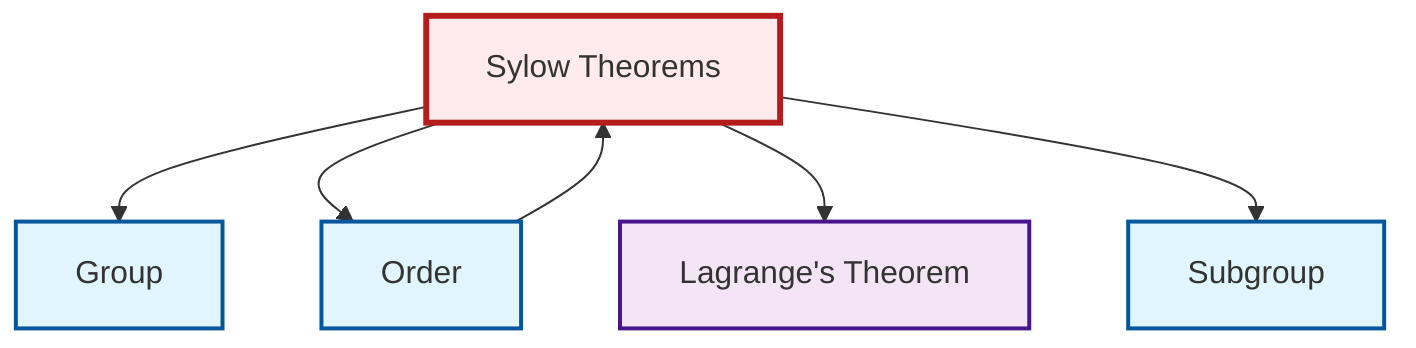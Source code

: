 graph TD
    classDef definition fill:#e1f5fe,stroke:#01579b,stroke-width:2px
    classDef theorem fill:#f3e5f5,stroke:#4a148c,stroke-width:2px
    classDef axiom fill:#fff3e0,stroke:#e65100,stroke-width:2px
    classDef example fill:#e8f5e9,stroke:#1b5e20,stroke-width:2px
    classDef current fill:#ffebee,stroke:#b71c1c,stroke-width:3px
    def-group["Group"]:::definition
    thm-lagrange["Lagrange's Theorem"]:::theorem
    def-subgroup["Subgroup"]:::definition
    thm-sylow["Sylow Theorems"]:::theorem
    def-order["Order"]:::definition
    thm-sylow --> def-group
    thm-sylow --> def-order
    def-order --> thm-sylow
    thm-sylow --> thm-lagrange
    thm-sylow --> def-subgroup
    class thm-sylow current